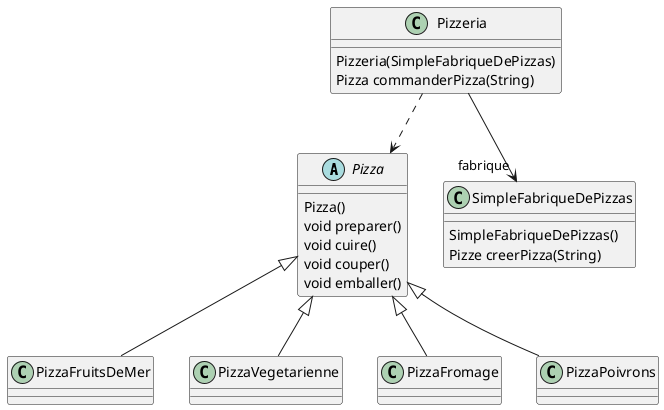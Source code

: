 @startuml

' definitions
' -----------

abstract Pizza

class SimpleFabriqueDePizzas {
  SimpleFabriqueDePizzas()
  Pizze creerPizza(String)
}

class Pizzeria {
  Pizzeria(SimpleFabriqueDePizzas)
  Pizza commanderPizza(String)
}

Pizzeria  ..>  Pizza
Pizzeria --> "fabrique" SimpleFabriqueDePizzas
Pizza <|-- PizzaFruitsDeMer


' Pizza:
Pizza : Pizza()
Pizza : void preparer()
Pizza : void cuire()
Pizza : void couper()
Pizza : void emballer()

Pizza <|-- PizzaVegetarienne
Pizza <|-- PizzaFromage
Pizza <|-- PizzaPoivrons

@enduml
